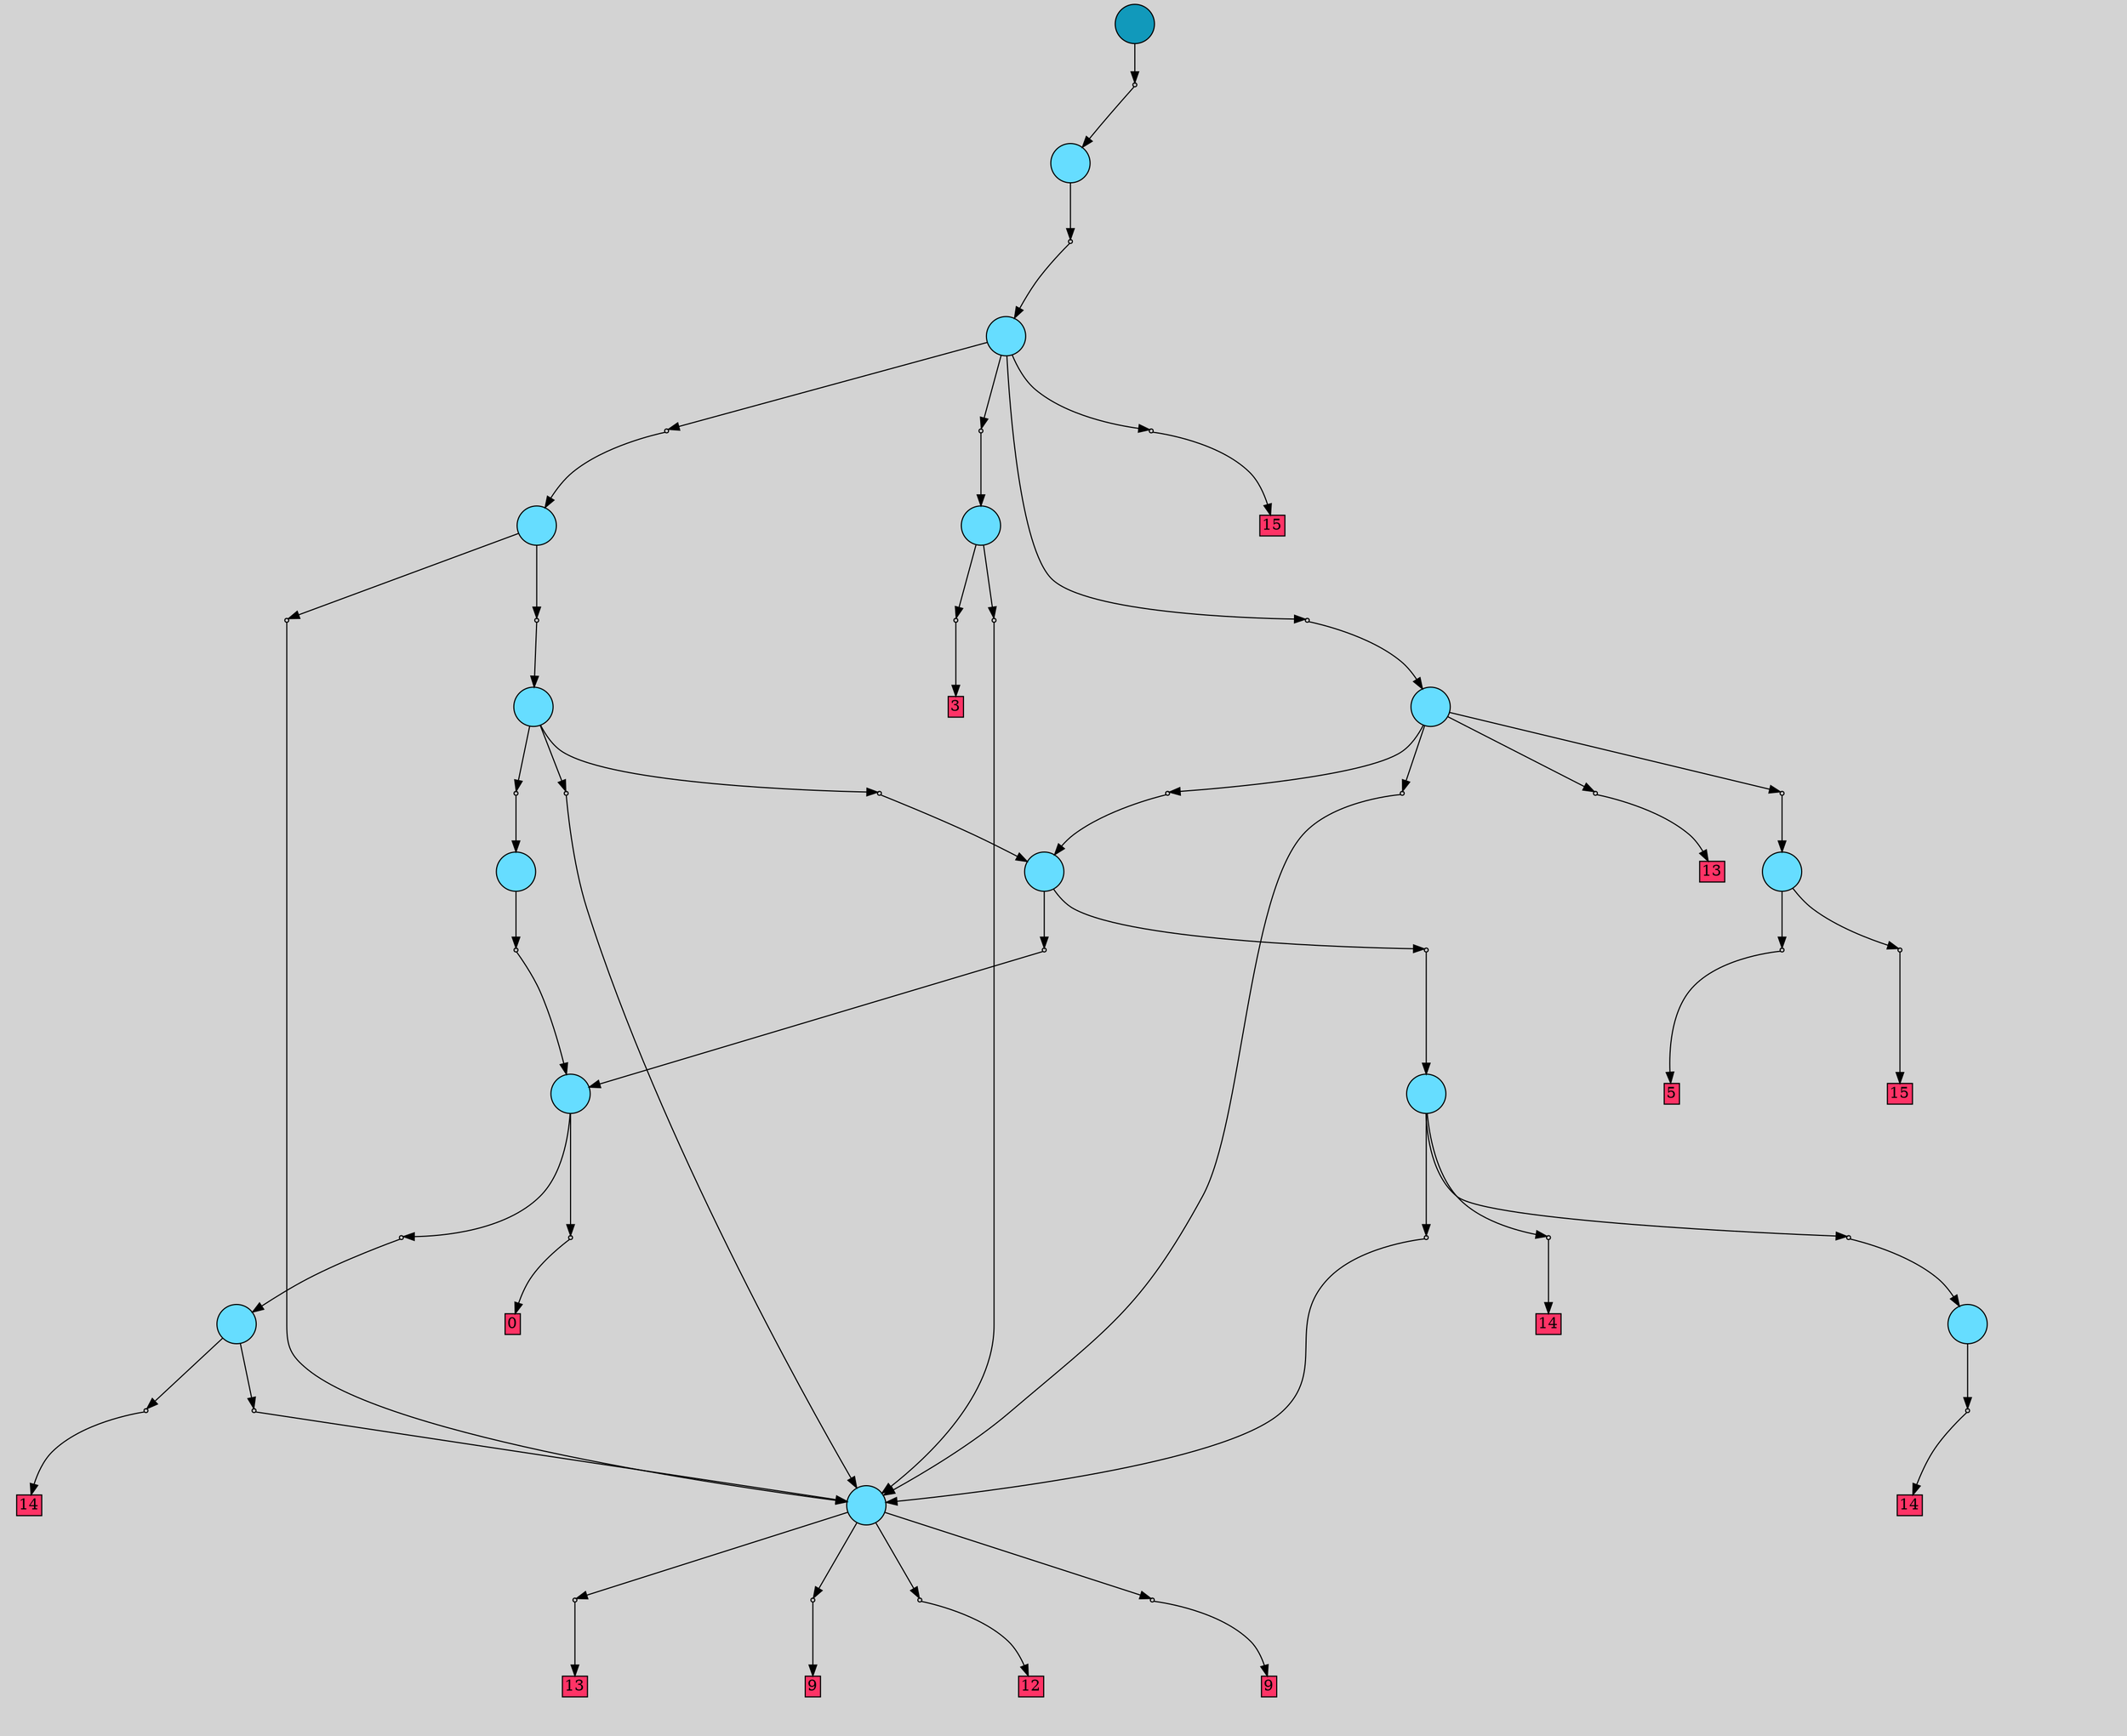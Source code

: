digraph{
	graph[pad = "0.212, 0.055" bgcolor = lightgray]
	node[shape=circle style = filled label = ""]
		T0 [fillcolor="#66ddff"]
		T1 [fillcolor="#66ddff"]
		T2 [fillcolor="#66ddff"]
		T3 [fillcolor="#66ddff"]
		T4 [fillcolor="#66ddff"]
		T5 [fillcolor="#66ddff"]
		T6 [fillcolor="#66ddff"]
		T7 [fillcolor="#66ddff"]
		T8 [fillcolor="#66ddff"]
		T9 [fillcolor="#66ddff"]
		T10 [fillcolor="#66ddff"]
		T11 [fillcolor="#66ddff"]
		T12 [fillcolor="#66ddff"]
		T13 [fillcolor="#66ddff"]
		T14 [fillcolor="#1199bb"]
		P0 [fillcolor="#cccccc" shape=point] //
		I0 [shape=box style=invis label="5|7&1|842#1|438&#92;n0|2&0|351#1|950&#92;n3|0&1|621#0|170&#92;n"]
		P0 -> I0[style=invis]
		A0 [fillcolor="#ff3366" shape=box margin=0.03 width=0 height=0 label="13"]
		T0 -> P0 -> A0
		P1 [fillcolor="#cccccc" shape=point] //
		I1 [shape=box style=invis label="0|4&1|783#1|617&#92;n4|2&0|1132#1|1163&#92;n7|2&0|890#0|492&#92;n0|0&1|457#0|1282&#92;n"]
		P1 -> I1[style=invis]
		A1 [fillcolor="#ff3366" shape=box margin=0.03 width=0 height=0 label="9"]
		T0 -> P1 -> A1
		P2 [fillcolor="#cccccc" shape=point] //
		I2 [shape=box style=invis label="2|1&1|600#1|783&#92;n0|0&0|825#1|840&#92;n6|0&0|304#1|458&#92;n"]
		P2 -> I2[style=invis]
		A2 [fillcolor="#ff3366" shape=box margin=0.03 width=0 height=0 label="12"]
		T0 -> P2 -> A2
		P3 [fillcolor="#cccccc" shape=point] //
		I3 [shape=box style=invis label="5|7&1|307#1|662&#92;n2|4&1|239#0|103&#92;n4|2&0|1132#1|1163&#92;n7|2&0|890#0|492&#92;n0|0&1|457#0|1282&#92;n"]
		P3 -> I3[style=invis]
		A3 [fillcolor="#ff3366" shape=box margin=0.03 width=0 height=0 label="9"]
		T0 -> P3 -> A3
		P4 [fillcolor="#cccccc" shape=point] //
		I4 [shape=box style=invis label="7|0&1|853#1|529&#92;n"]
		P4 -> I4[style=invis]
		A4 [fillcolor="#ff3366" shape=box margin=0.03 width=0 height=0 label="15"]
		T1 -> P4 -> A4
		P5 [fillcolor="#cccccc" shape=point] //
		I5 [shape=box style=invis label="1|0&1|121#1|1337&#92;n"]
		P5 -> I5[style=invis]
		A5 [fillcolor="#ff3366" shape=box margin=0.03 width=0 height=0 label="5"]
		T1 -> P5 -> A5
		P6 [fillcolor="#cccccc" shape=point] //
		I6 [shape=box style=invis label="2|7&1|1095#1|397&#92;n3|0&0|687#1|12&#92;n"]
		P6 -> I6[style=invis]
		A6 [fillcolor="#ff3366" shape=box margin=0.03 width=0 height=0 label="14"]
		T2 -> P6 -> A6
		P7 [fillcolor="#cccccc" shape=point] //
		I7 [shape=box style=invis label="2|0&1|1175#1|105&#92;n"]
		P7 -> I7[style=invis]
		A7 [fillcolor="#ff3366" shape=box margin=0.03 width=0 height=0 label="14"]
		T3 -> P7 -> A7
		P8 [fillcolor="#cccccc" shape=point] //
		I8 [shape=box style=invis label="4|7&1|552#1|1295&#92;n2|3&1|95#1|608&#92;n7|7&0|1303#0|312&#92;n1|6&0|911#0|603&#92;n7|0&0|1071#1|1159&#92;n2|0&0|870#0|456&#92;n"]
		P8 -> I8[style=invis]
		T3 -> P8 -> T0
		P9 [fillcolor="#cccccc" shape=point] //
		I9 [shape=box style=invis label="3|3&0|863#0|126&#92;n2|0&1|186#1|1126&#92;n4|0&0|120#0|299&#92;n"]
		P9 -> I9[style=invis]
		T4 -> P9 -> T3
		P10 [fillcolor="#cccccc" shape=point] //
		I10 [shape=box style=invis label="0|3&1|490#1|851&#92;n0|1&0|1329#1|790&#92;n2|4&0|531#0|633&#92;n3|0&0|1076#1|771&#92;n"]
		P10 -> I10[style=invis]
		A8 [fillcolor="#ff3366" shape=box margin=0.03 width=0 height=0 label="0"]
		T4 -> P10 -> A8
		P11 [fillcolor="#cccccc" shape=point] //
		I11 [shape=box style=invis label="4|7&1|552#1|1295&#92;n7|7&0|1303#0|312&#92;n7|6&1|1234#0|470&#92;n7|0&0|1071#1|1159&#92;n2|0&0|870#0|456&#92;n"]
		P11 -> I11[style=invis]
		T5 -> P11 -> T0
		P12 [fillcolor="#cccccc" shape=point] //
		I12 [shape=box style=invis label="2|0&1|1175#1|105&#92;n"]
		P12 -> I12[style=invis]
		A9 [fillcolor="#ff3366" shape=box margin=0.03 width=0 height=0 label="14"]
		T5 -> P12 -> A9
		P13 [fillcolor="#cccccc" shape=point] //
		I13 [shape=box style=invis label="2|0&1|716#1|697&#92;n"]
		P13 -> I13[style=invis]
		T5 -> P13 -> T2
		P14 [fillcolor="#cccccc" shape=point] //
		I14 [shape=box style=invis label="4|7&1|962#1|591&#92;n6|2&0|603#1|934&#92;n0|5&0|1042#0|710&#92;n4|5&0|359#0|221&#92;n7|6&1|1201#0|470&#92;n0|0&0|110#0|701&#92;n4|7&1|552#1|1295&#92;n7|7&0|1303#0|312&#92;n2|3&0|752#1|1304&#92;n4|1&0|547#0|1183&#92;n7|0&0|1225#1|1159&#92;n2|0&0|870#0|456&#92;n"]
		P14 -> I14[style=invis]
		T6 -> P14 -> T5
		P15 [fillcolor="#cccccc" shape=point] //
		I15 [shape=box style=invis label="7|3&1|355#0|1284&#92;n4|0&0|291#0|211&#92;n"]
		P15 -> I15[style=invis]
		T6 -> P15 -> T4
		P16 [fillcolor="#cccccc" shape=point] //
		I16 [shape=box style=invis label="7|3&1|286#0|615&#92;n4|0&0|291#0|211&#92;n"]
		P16 -> I16[style=invis]
		T7 -> P16 -> T4
		P17 [fillcolor="#cccccc" shape=point] //
		I17 [shape=box style=invis label="7|3&1|387#0|1284&#92;n4|0&0|291#0|211&#92;n"]
		P17 -> I17[style=invis]
		T8 -> P17 -> T6
		P18 [fillcolor="#cccccc" shape=point] //
		I18 [shape=box style=invis label="7|3&1|286#0|615&#92;n4|0&0|291#0|211&#92;n"]
		P18 -> I18[style=invis]
		T8 -> P18 -> T7
		P19 [fillcolor="#cccccc" shape=point] //
		I19 [shape=box style=invis label="4|7&1|552#1|1295&#92;n7|7&0|1303#0|312&#92;n7|0&0|1071#1|1159&#92;n"]
		P19 -> I19[style=invis]
		T8 -> P19 -> T0
		P20 [fillcolor="#cccccc" shape=point] //
		I20 [shape=box style=invis label="4|7&1|552#1|1295&#92;n7|7&0|1303#0|312&#92;n7|6&1|1234#0|470&#92;n7|0&0|1071#1|1159&#92;n2|0&0|870#0|456&#92;n"]
		P20 -> I20[style=invis]
		T9 -> P20 -> T0
		P21 [fillcolor="#cccccc" shape=point] //
		I21 [shape=box style=invis label="0|6&1|532#1|242&#92;n5|7&1|1256#1|325&#92;n2|6&1|918#0|262&#92;n4|5&0|758#0|1079&#92;n7|0&0|61#1|758&#92;n"]
		P21 -> I21[style=invis]
		T9 -> P21 -> T8
		P22 [fillcolor="#cccccc" shape=point] //
		I22 [shape=box style=invis label="6|4&1|933#0|401&#92;n3|2&1|628#0|1068&#92;n7|6&0|690#1|637&#92;n2|6&0|310#1|1165&#92;n7|0&0|926#1|97&#92;n"]
		P22 -> I22[style=invis]
		A10 [fillcolor="#ff3366" shape=box margin=0.03 width=0 height=0 label="3"]
		T10 -> P22 -> A10
		P23 [fillcolor="#cccccc" shape=point] //
		I23 [shape=box style=invis label="4|7&1|552#1|1295&#92;n7|7&0|1303#0|312&#92;n7|0&0|1071#1|1159&#92;n"]
		P23 -> I23[style=invis]
		T10 -> P23 -> T0
		P24 [fillcolor="#cccccc" shape=point] //
		I24 [shape=box style=invis label="5|3&1|376#1|994&#92;n3|6&1|479#0|1267&#92;n1|4&1|773#0|62&#92;n7|0&0|148#1|1137&#92;n"]
		P24 -> I24[style=invis]
		A11 [fillcolor="#ff3366" shape=box margin=0.03 width=0 height=0 label="13"]
		T11 -> P24 -> A11
		P25 [fillcolor="#cccccc" shape=point] //
		I25 [shape=box style=invis label="7|0&1|269#0|158&#92;n"]
		P25 -> I25[style=invis]
		T11 -> P25 -> T1
		P26 [fillcolor="#cccccc" shape=point] //
		I26 [shape=box style=invis label="4|7&1|552#1|1295&#92;n7|7&0|1303#0|312&#92;n7|0&0|1071#1|1159&#92;n"]
		P26 -> I26[style=invis]
		T11 -> P26 -> T0
		P27 [fillcolor="#cccccc" shape=point] //
		I27 [shape=box style=invis label="7|3&1|387#0|1284&#92;n4|0&0|291#0|211&#92;n"]
		P27 -> I27[style=invis]
		T11 -> P27 -> T6
		P28 [fillcolor="#cccccc" shape=point] //
		I28 [shape=box style=invis label="3|2&1|628#0|1068&#92;n1|6&0|690#1|637&#92;n2|6&0|310#1|1165&#92;n7|0&0|926#1|97&#92;n"]
		P28 -> I28[style=invis]
		T12 -> P28 -> T11
		P29 [fillcolor="#cccccc" shape=point] //
		I29 [shape=box style=invis label="2|7&1|117#1|979&#92;n7|0&0|1295#1|513&#92;n"]
		P29 -> I29[style=invis]
		T12 -> P29 -> T9
		P30 [fillcolor="#cccccc" shape=point] //
		I30 [shape=box style=invis label="1|6&0|186#0|752&#92;n0|7&1|1238#0|358&#92;n2|6&0|1343#1|1165&#92;n2|6&0|454#1|411&#92;n7|3&0|1110#0|1288&#92;n6|0&0|891#1|357&#92;n"]
		P30 -> I30[style=invis]
		A12 [fillcolor="#ff3366" shape=box margin=0.03 width=0 height=0 label="15"]
		T12 -> P30 -> A12
		P31 [fillcolor="#cccccc" shape=point] //
		I31 [shape=box style=invis label="3|2&1|628#1|1068&#92;n7|6&0|690#1|637&#92;n7|0&0|926#1|97&#92;n"]
		P31 -> I31[style=invis]
		T12 -> P31 -> T10
		P32 [fillcolor="#cccccc" shape=point] //
		I32 [shape=box style=invis label="7|0&1|711#1|2&#92;n4|6&0|24#0|100&#92;n7|7&0|950#1|51&#92;n2|6&0|1343#1|1165&#92;n7|3&0|1110#0|1288&#92;n6|0&0|891#1|357&#92;n"]
		P32 -> I32[style=invis]
		T13 -> P32 -> T12
		P33 [fillcolor="#cccccc" shape=point] //
		I33 [shape=box style=invis label="7|7&1|112#1|977&#92;n2|6&0|1343#1|1165&#92;n7|3&0|1110#0|1288&#92;n6|0&0|891#1|357&#92;n"]
		P33 -> I33[style=invis]
		T14 -> P33 -> T13
		{ rank= same T14 }
}
